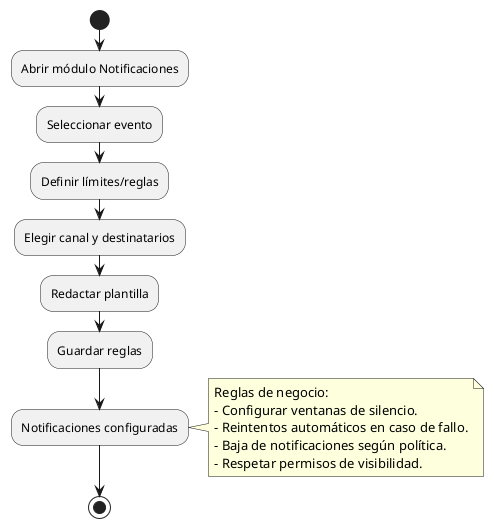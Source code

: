 @startuml CU10_ConfigurarNotificaciones
|Supervisor|
start
:Abrir módulo Notificaciones;
:Seleccionar evento;
:Definir límites/reglas;
:Elegir canal y destinatarios;
:Redactar plantilla;
:Guardar reglas;

:Notificaciones configuradas;
note right
    Reglas de negocio:
    - Configurar ventanas de silencio.
    - Reintentos automáticos en caso de fallo.
    - Baja de notificaciones según política.
    - Respetar permisos de visibilidad.
end note

stop
@enduml

